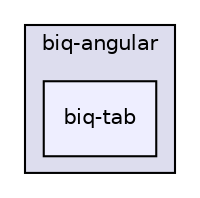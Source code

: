 digraph "gulp-src/src/backend/lib/biq-angular/biq-tab" {
  compound=true
  node [ fontsize="10", fontname="Helvetica"];
  edge [ labelfontsize="10", labelfontname="Helvetica"];
  subgraph clusterdir_c0241de9b634fd16f60c446bf3e3ceca {
    graph [ bgcolor="#ddddee", pencolor="black", label="biq-angular" fontname="Helvetica", fontsize="10", URL="dir_c0241de9b634fd16f60c446bf3e3ceca.html"]
  dir_04386daa44d784afc01be9c724830343 [shape=box, label="biq-tab", style="filled", fillcolor="#eeeeff", pencolor="black", URL="dir_04386daa44d784afc01be9c724830343.html"];
  }
}
